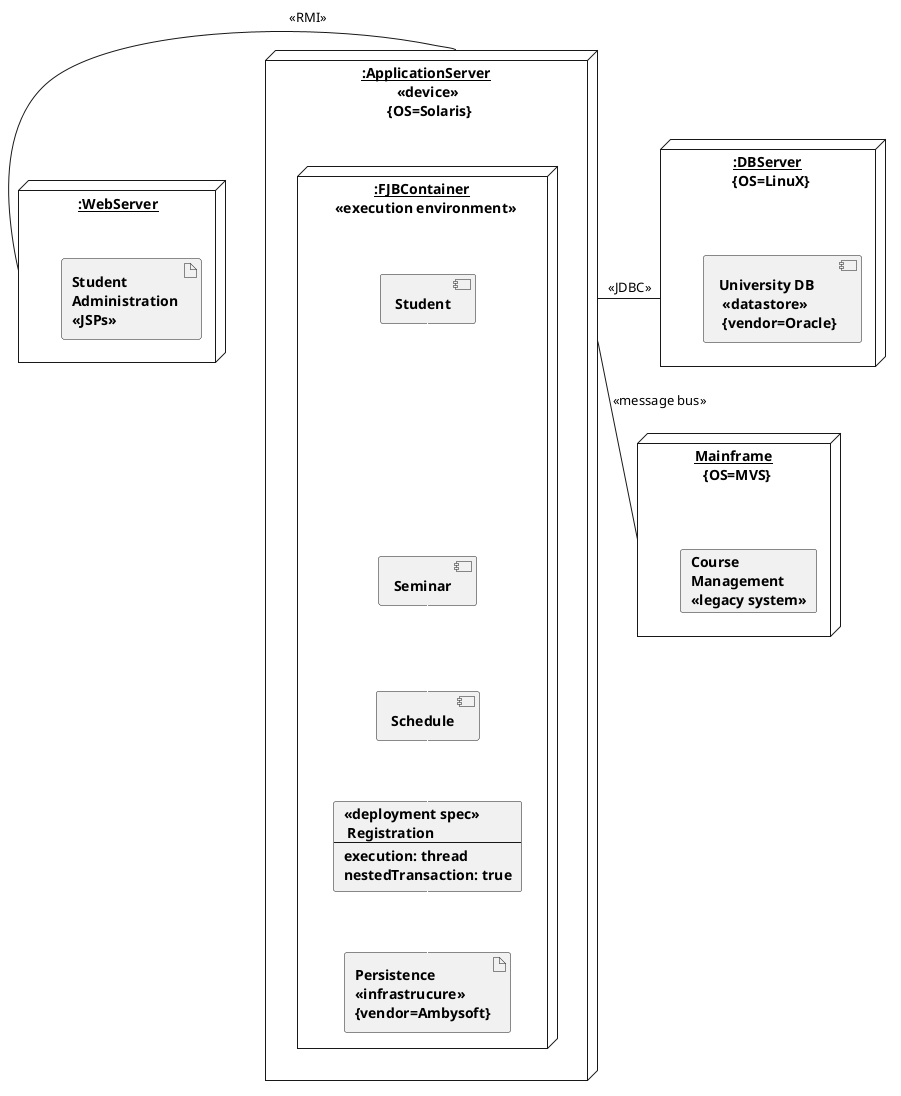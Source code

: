@startuml INDZ task 4 ** Variant 2

node "<u>**:WebServer**</u>" as a1 {
    artifact "**Student** \n**Administration** \n**<<JSPs>>**"
  }

node "<u>:ApplicationServer</u> \n <<device>> \n {OS=Solaris}" as b1 {
    node "<u>:FJBContainer</u> \n <<execution environment>>" {
        
        component "**Student**" as a2 {

        }

        component "**Seminar**" as b2 {

        }
        
        component "**Schedule**" as c2 {

        }

        card d2 [
            **<<deployment spec>>**
             **Registration**
            --
            **execution: thread** 
            **nestedTransaction: true**
        ]

        artifact "**Persistence** \n**<<infrastrucure>>** \n**{vendor=Ambysoft}**" as e2 {

        }

        a2 -[#white]down- b2
        b2 -[#white]down- c2
        c2 -[#white]down- d2
        d2 -[#white]down- e2
    }
}

node "<u>**:DBServer**</u> \n **{OS=LinuX}**" as c1 {
    component "**University DB** \n **<<datastore>>** \n **{vendor=Oracle}**" {

    }
}

node "<u>**Mainframe**</u> \n **{OS=MVS}**" as d1 {
    card a3 [
        **Course** 
        **Management**
        **<<legacy system>>**
    ]
}

    a1 - b1 : <<RMI>>
    b1 -left- c1 : <<JDBC>>
    b1 -- d1 : <<message bus>>
    

@enduml
